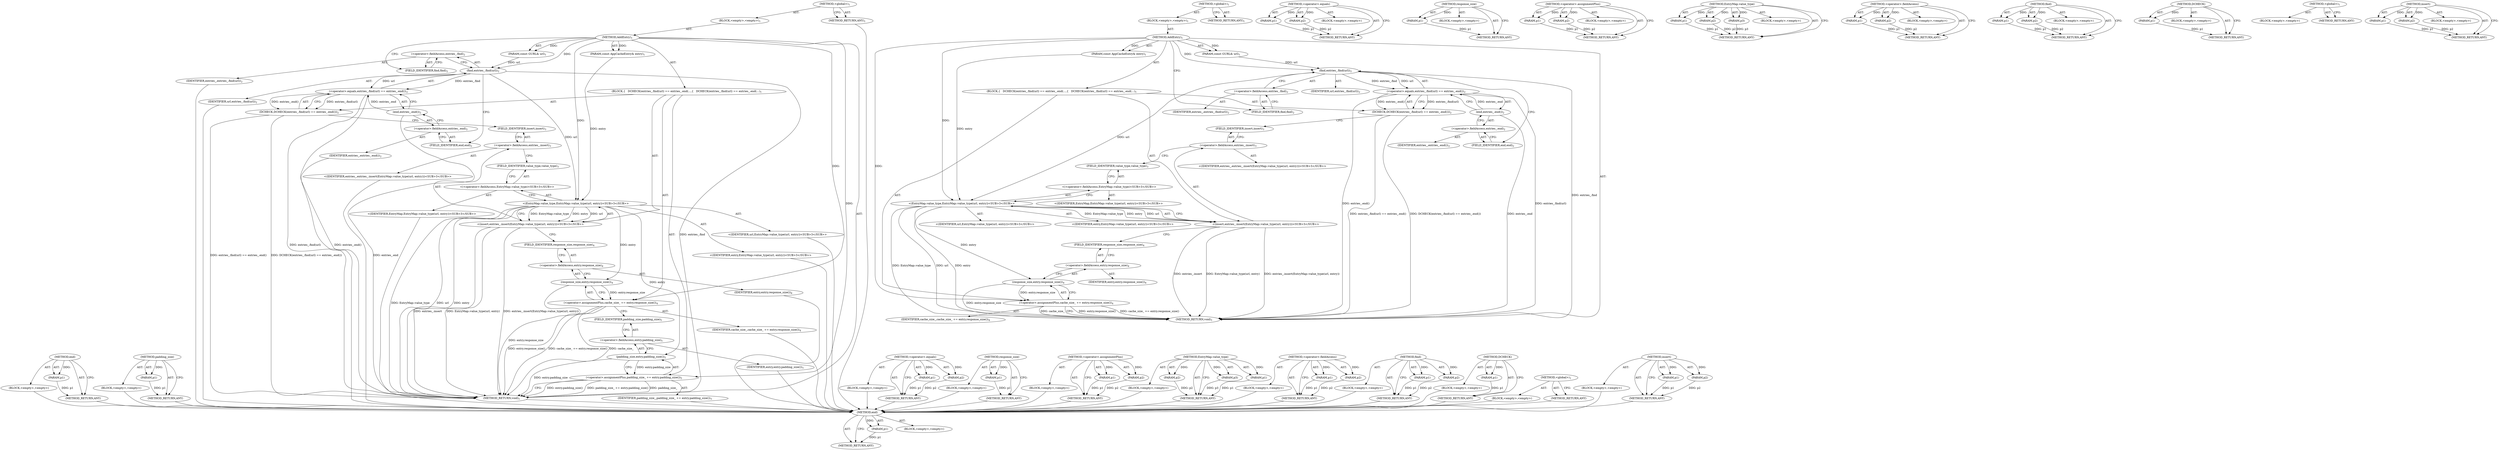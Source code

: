 digraph "insert" {
vulnerable_77 [label=<(METHOD,end)>];
vulnerable_78 [label=<(PARAM,p1)>];
vulnerable_79 [label=<(BLOCK,&lt;empty&gt;,&lt;empty&gt;)>];
vulnerable_80 [label=<(METHOD_RETURN,ANY)>];
vulnerable_6 [label=<(METHOD,&lt;global&gt;)<SUB>1</SUB>>];
vulnerable_7 [label=<(BLOCK,&lt;empty&gt;,&lt;empty&gt;)<SUB>1</SUB>>];
vulnerable_8 [label=<(METHOD,AddEntry)<SUB>1</SUB>>];
vulnerable_9 [label=<(PARAM,const GURL&amp; url)<SUB>1</SUB>>];
vulnerable_10 [label=<(PARAM,const AppCacheEntry&amp; entry)<SUB>1</SUB>>];
vulnerable_11 [label=<(BLOCK,{
   DCHECK(entries_.find(url) == entries_.end(...,{
   DCHECK(entries_.find(url) == entries_.end(...)<SUB>1</SUB>>];
vulnerable_12 [label=<(DCHECK,DCHECK(entries_.find(url) == entries_.end()))<SUB>2</SUB>>];
vulnerable_13 [label=<(&lt;operator&gt;.equals,entries_.find(url) == entries_.end())<SUB>2</SUB>>];
vulnerable_14 [label=<(find,entries_.find(url))<SUB>2</SUB>>];
vulnerable_15 [label=<(&lt;operator&gt;.fieldAccess,entries_.find)<SUB>2</SUB>>];
vulnerable_16 [label=<(IDENTIFIER,entries_,entries_.find(url))<SUB>2</SUB>>];
vulnerable_17 [label=<(FIELD_IDENTIFIER,find,find)<SUB>2</SUB>>];
vulnerable_18 [label=<(IDENTIFIER,url,entries_.find(url))<SUB>2</SUB>>];
vulnerable_19 [label=<(end,entries_.end())<SUB>2</SUB>>];
vulnerable_20 [label=<(&lt;operator&gt;.fieldAccess,entries_.end)<SUB>2</SUB>>];
vulnerable_21 [label=<(IDENTIFIER,entries_,entries_.end())<SUB>2</SUB>>];
vulnerable_22 [label=<(FIELD_IDENTIFIER,end,end)<SUB>2</SUB>>];
vulnerable_23 [label="<(insert,entries_.insert(EntryMap::value_type(url, entry)))<SUB>3</SUB>>"];
vulnerable_24 [label=<(&lt;operator&gt;.fieldAccess,entries_.insert)<SUB>3</SUB>>];
vulnerable_25 [label="<(IDENTIFIER,entries_,entries_.insert(EntryMap::value_type(url, entry)))<SUB>3</SUB>>"];
vulnerable_26 [label=<(FIELD_IDENTIFIER,insert,insert)<SUB>3</SUB>>];
vulnerable_27 [label="<(EntryMap.value_type,EntryMap::value_type(url, entry))<SUB>3</SUB>>"];
vulnerable_28 [label="<(&lt;operator&gt;.fieldAccess,EntryMap::value_type)<SUB>3</SUB>>"];
vulnerable_29 [label="<(IDENTIFIER,EntryMap,EntryMap::value_type(url, entry))<SUB>3</SUB>>"];
vulnerable_30 [label=<(FIELD_IDENTIFIER,value_type,value_type)<SUB>3</SUB>>];
vulnerable_31 [label="<(IDENTIFIER,url,EntryMap::value_type(url, entry))<SUB>3</SUB>>"];
vulnerable_32 [label="<(IDENTIFIER,entry,EntryMap::value_type(url, entry))<SUB>3</SUB>>"];
vulnerable_33 [label=<(&lt;operator&gt;.assignmentPlus,cache_size_ += entry.response_size())<SUB>4</SUB>>];
vulnerable_34 [label=<(IDENTIFIER,cache_size_,cache_size_ += entry.response_size())<SUB>4</SUB>>];
vulnerable_35 [label=<(response_size,entry.response_size())<SUB>4</SUB>>];
vulnerable_36 [label=<(&lt;operator&gt;.fieldAccess,entry.response_size)<SUB>4</SUB>>];
vulnerable_37 [label=<(IDENTIFIER,entry,entry.response_size())<SUB>4</SUB>>];
vulnerable_38 [label=<(FIELD_IDENTIFIER,response_size,response_size)<SUB>4</SUB>>];
vulnerable_39 [label=<(METHOD_RETURN,void)<SUB>1</SUB>>];
vulnerable_41 [label=<(METHOD_RETURN,ANY)<SUB>1</SUB>>];
vulnerable_62 [label=<(METHOD,&lt;operator&gt;.equals)>];
vulnerable_63 [label=<(PARAM,p1)>];
vulnerable_64 [label=<(PARAM,p2)>];
vulnerable_65 [label=<(BLOCK,&lt;empty&gt;,&lt;empty&gt;)>];
vulnerable_66 [label=<(METHOD_RETURN,ANY)>];
vulnerable_97 [label=<(METHOD,response_size)>];
vulnerable_98 [label=<(PARAM,p1)>];
vulnerable_99 [label=<(BLOCK,&lt;empty&gt;,&lt;empty&gt;)>];
vulnerable_100 [label=<(METHOD_RETURN,ANY)>];
vulnerable_92 [label=<(METHOD,&lt;operator&gt;.assignmentPlus)>];
vulnerable_93 [label=<(PARAM,p1)>];
vulnerable_94 [label=<(PARAM,p2)>];
vulnerable_95 [label=<(BLOCK,&lt;empty&gt;,&lt;empty&gt;)>];
vulnerable_96 [label=<(METHOD_RETURN,ANY)>];
vulnerable_86 [label=<(METHOD,EntryMap.value_type)>];
vulnerable_87 [label=<(PARAM,p1)>];
vulnerable_88 [label=<(PARAM,p2)>];
vulnerable_89 [label=<(PARAM,p3)>];
vulnerable_90 [label=<(BLOCK,&lt;empty&gt;,&lt;empty&gt;)>];
vulnerable_91 [label=<(METHOD_RETURN,ANY)>];
vulnerable_72 [label=<(METHOD,&lt;operator&gt;.fieldAccess)>];
vulnerable_73 [label=<(PARAM,p1)>];
vulnerable_74 [label=<(PARAM,p2)>];
vulnerable_75 [label=<(BLOCK,&lt;empty&gt;,&lt;empty&gt;)>];
vulnerable_76 [label=<(METHOD_RETURN,ANY)>];
vulnerable_67 [label=<(METHOD,find)>];
vulnerable_68 [label=<(PARAM,p1)>];
vulnerable_69 [label=<(PARAM,p2)>];
vulnerable_70 [label=<(BLOCK,&lt;empty&gt;,&lt;empty&gt;)>];
vulnerable_71 [label=<(METHOD_RETURN,ANY)>];
vulnerable_58 [label=<(METHOD,DCHECK)>];
vulnerable_59 [label=<(PARAM,p1)>];
vulnerable_60 [label=<(BLOCK,&lt;empty&gt;,&lt;empty&gt;)>];
vulnerable_61 [label=<(METHOD_RETURN,ANY)>];
vulnerable_52 [label=<(METHOD,&lt;global&gt;)<SUB>1</SUB>>];
vulnerable_53 [label=<(BLOCK,&lt;empty&gt;,&lt;empty&gt;)>];
vulnerable_54 [label=<(METHOD_RETURN,ANY)>];
vulnerable_81 [label=<(METHOD,insert)>];
vulnerable_82 [label=<(PARAM,p1)>];
vulnerable_83 [label=<(PARAM,p2)>];
vulnerable_84 [label=<(BLOCK,&lt;empty&gt;,&lt;empty&gt;)>];
vulnerable_85 [label=<(METHOD_RETURN,ANY)>];
fixed_83 [label=<(METHOD,end)>];
fixed_84 [label=<(PARAM,p1)>];
fixed_85 [label=<(BLOCK,&lt;empty&gt;,&lt;empty&gt;)>];
fixed_86 [label=<(METHOD_RETURN,ANY)>];
fixed_107 [label=<(METHOD,padding_size)>];
fixed_108 [label=<(PARAM,p1)>];
fixed_109 [label=<(BLOCK,&lt;empty&gt;,&lt;empty&gt;)>];
fixed_110 [label=<(METHOD_RETURN,ANY)>];
fixed_6 [label=<(METHOD,&lt;global&gt;)<SUB>1</SUB>>];
fixed_7 [label=<(BLOCK,&lt;empty&gt;,&lt;empty&gt;)<SUB>1</SUB>>];
fixed_8 [label=<(METHOD,AddEntry)<SUB>1</SUB>>];
fixed_9 [label=<(PARAM,const GURL&amp; url)<SUB>1</SUB>>];
fixed_10 [label=<(PARAM,const AppCacheEntry&amp; entry)<SUB>1</SUB>>];
fixed_11 [label=<(BLOCK,{
   DCHECK(entries_.find(url) == entries_.end(...,{
   DCHECK(entries_.find(url) == entries_.end(...)<SUB>1</SUB>>];
fixed_12 [label=<(DCHECK,DCHECK(entries_.find(url) == entries_.end()))<SUB>2</SUB>>];
fixed_13 [label=<(&lt;operator&gt;.equals,entries_.find(url) == entries_.end())<SUB>2</SUB>>];
fixed_14 [label=<(find,entries_.find(url))<SUB>2</SUB>>];
fixed_15 [label=<(&lt;operator&gt;.fieldAccess,entries_.find)<SUB>2</SUB>>];
fixed_16 [label=<(IDENTIFIER,entries_,entries_.find(url))<SUB>2</SUB>>];
fixed_17 [label=<(FIELD_IDENTIFIER,find,find)<SUB>2</SUB>>];
fixed_18 [label=<(IDENTIFIER,url,entries_.find(url))<SUB>2</SUB>>];
fixed_19 [label=<(end,entries_.end())<SUB>2</SUB>>];
fixed_20 [label=<(&lt;operator&gt;.fieldAccess,entries_.end)<SUB>2</SUB>>];
fixed_21 [label=<(IDENTIFIER,entries_,entries_.end())<SUB>2</SUB>>];
fixed_22 [label=<(FIELD_IDENTIFIER,end,end)<SUB>2</SUB>>];
fixed_23 [label="<(insert,entries_.insert(EntryMap::value_type(url, entry)))<SUB>3</SUB>>"];
fixed_24 [label=<(&lt;operator&gt;.fieldAccess,entries_.insert)<SUB>3</SUB>>];
fixed_25 [label="<(IDENTIFIER,entries_,entries_.insert(EntryMap::value_type(url, entry)))<SUB>3</SUB>>"];
fixed_26 [label=<(FIELD_IDENTIFIER,insert,insert)<SUB>3</SUB>>];
fixed_27 [label="<(EntryMap.value_type,EntryMap::value_type(url, entry))<SUB>3</SUB>>"];
fixed_28 [label="<(&lt;operator&gt;.fieldAccess,EntryMap::value_type)<SUB>3</SUB>>"];
fixed_29 [label="<(IDENTIFIER,EntryMap,EntryMap::value_type(url, entry))<SUB>3</SUB>>"];
fixed_30 [label=<(FIELD_IDENTIFIER,value_type,value_type)<SUB>3</SUB>>];
fixed_31 [label="<(IDENTIFIER,url,EntryMap::value_type(url, entry))<SUB>3</SUB>>"];
fixed_32 [label="<(IDENTIFIER,entry,EntryMap::value_type(url, entry))<SUB>3</SUB>>"];
fixed_33 [label=<(&lt;operator&gt;.assignmentPlus,cache_size_ += entry.response_size())<SUB>4</SUB>>];
fixed_34 [label=<(IDENTIFIER,cache_size_,cache_size_ += entry.response_size())<SUB>4</SUB>>];
fixed_35 [label=<(response_size,entry.response_size())<SUB>4</SUB>>];
fixed_36 [label=<(&lt;operator&gt;.fieldAccess,entry.response_size)<SUB>4</SUB>>];
fixed_37 [label=<(IDENTIFIER,entry,entry.response_size())<SUB>4</SUB>>];
fixed_38 [label=<(FIELD_IDENTIFIER,response_size,response_size)<SUB>4</SUB>>];
fixed_39 [label=<(&lt;operator&gt;.assignmentPlus,padding_size_ += entry.padding_size())<SUB>5</SUB>>];
fixed_40 [label=<(IDENTIFIER,padding_size_,padding_size_ += entry.padding_size())<SUB>5</SUB>>];
fixed_41 [label=<(padding_size,entry.padding_size())<SUB>5</SUB>>];
fixed_42 [label=<(&lt;operator&gt;.fieldAccess,entry.padding_size)<SUB>5</SUB>>];
fixed_43 [label=<(IDENTIFIER,entry,entry.padding_size())<SUB>5</SUB>>];
fixed_44 [label=<(FIELD_IDENTIFIER,padding_size,padding_size)<SUB>5</SUB>>];
fixed_45 [label=<(METHOD_RETURN,void)<SUB>1</SUB>>];
fixed_47 [label=<(METHOD_RETURN,ANY)<SUB>1</SUB>>];
fixed_68 [label=<(METHOD,&lt;operator&gt;.equals)>];
fixed_69 [label=<(PARAM,p1)>];
fixed_70 [label=<(PARAM,p2)>];
fixed_71 [label=<(BLOCK,&lt;empty&gt;,&lt;empty&gt;)>];
fixed_72 [label=<(METHOD_RETURN,ANY)>];
fixed_103 [label=<(METHOD,response_size)>];
fixed_104 [label=<(PARAM,p1)>];
fixed_105 [label=<(BLOCK,&lt;empty&gt;,&lt;empty&gt;)>];
fixed_106 [label=<(METHOD_RETURN,ANY)>];
fixed_98 [label=<(METHOD,&lt;operator&gt;.assignmentPlus)>];
fixed_99 [label=<(PARAM,p1)>];
fixed_100 [label=<(PARAM,p2)>];
fixed_101 [label=<(BLOCK,&lt;empty&gt;,&lt;empty&gt;)>];
fixed_102 [label=<(METHOD_RETURN,ANY)>];
fixed_92 [label=<(METHOD,EntryMap.value_type)>];
fixed_93 [label=<(PARAM,p1)>];
fixed_94 [label=<(PARAM,p2)>];
fixed_95 [label=<(PARAM,p3)>];
fixed_96 [label=<(BLOCK,&lt;empty&gt;,&lt;empty&gt;)>];
fixed_97 [label=<(METHOD_RETURN,ANY)>];
fixed_78 [label=<(METHOD,&lt;operator&gt;.fieldAccess)>];
fixed_79 [label=<(PARAM,p1)>];
fixed_80 [label=<(PARAM,p2)>];
fixed_81 [label=<(BLOCK,&lt;empty&gt;,&lt;empty&gt;)>];
fixed_82 [label=<(METHOD_RETURN,ANY)>];
fixed_73 [label=<(METHOD,find)>];
fixed_74 [label=<(PARAM,p1)>];
fixed_75 [label=<(PARAM,p2)>];
fixed_76 [label=<(BLOCK,&lt;empty&gt;,&lt;empty&gt;)>];
fixed_77 [label=<(METHOD_RETURN,ANY)>];
fixed_64 [label=<(METHOD,DCHECK)>];
fixed_65 [label=<(PARAM,p1)>];
fixed_66 [label=<(BLOCK,&lt;empty&gt;,&lt;empty&gt;)>];
fixed_67 [label=<(METHOD_RETURN,ANY)>];
fixed_58 [label=<(METHOD,&lt;global&gt;)<SUB>1</SUB>>];
fixed_59 [label=<(BLOCK,&lt;empty&gt;,&lt;empty&gt;)>];
fixed_60 [label=<(METHOD_RETURN,ANY)>];
fixed_87 [label=<(METHOD,insert)>];
fixed_88 [label=<(PARAM,p1)>];
fixed_89 [label=<(PARAM,p2)>];
fixed_90 [label=<(BLOCK,&lt;empty&gt;,&lt;empty&gt;)>];
fixed_91 [label=<(METHOD_RETURN,ANY)>];
vulnerable_77 -> vulnerable_78  [key=0, label="AST: "];
vulnerable_77 -> vulnerable_78  [key=1, label="DDG: "];
vulnerable_77 -> vulnerable_79  [key=0, label="AST: "];
vulnerable_77 -> vulnerable_80  [key=0, label="AST: "];
vulnerable_77 -> vulnerable_80  [key=1, label="CFG: "];
vulnerable_78 -> vulnerable_80  [key=0, label="DDG: p1"];
vulnerable_6 -> vulnerable_7  [key=0, label="AST: "];
vulnerable_6 -> vulnerable_41  [key=0, label="AST: "];
vulnerable_6 -> vulnerable_41  [key=1, label="CFG: "];
vulnerable_7 -> vulnerable_8  [key=0, label="AST: "];
vulnerable_8 -> vulnerable_9  [key=0, label="AST: "];
vulnerable_8 -> vulnerable_9  [key=1, label="DDG: "];
vulnerable_8 -> vulnerable_10  [key=0, label="AST: "];
vulnerable_8 -> vulnerable_10  [key=1, label="DDG: "];
vulnerable_8 -> vulnerable_11  [key=0, label="AST: "];
vulnerable_8 -> vulnerable_39  [key=0, label="AST: "];
vulnerable_8 -> vulnerable_17  [key=0, label="CFG: "];
vulnerable_8 -> vulnerable_33  [key=0, label="DDG: "];
vulnerable_8 -> vulnerable_27  [key=0, label="DDG: "];
vulnerable_8 -> vulnerable_14  [key=0, label="DDG: "];
vulnerable_9 -> vulnerable_14  [key=0, label="DDG: url"];
vulnerable_10 -> vulnerable_27  [key=0, label="DDG: entry"];
vulnerable_11 -> vulnerable_12  [key=0, label="AST: "];
vulnerable_11 -> vulnerable_23  [key=0, label="AST: "];
vulnerable_11 -> vulnerable_33  [key=0, label="AST: "];
vulnerable_12 -> vulnerable_13  [key=0, label="AST: "];
vulnerable_12 -> vulnerable_26  [key=0, label="CFG: "];
vulnerable_12 -> vulnerable_39  [key=0, label="DDG: entries_.find(url) == entries_.end()"];
vulnerable_12 -> vulnerable_39  [key=1, label="DDG: DCHECK(entries_.find(url) == entries_.end())"];
vulnerable_13 -> vulnerable_14  [key=0, label="AST: "];
vulnerable_13 -> vulnerable_19  [key=0, label="AST: "];
vulnerable_13 -> vulnerable_12  [key=0, label="CFG: "];
vulnerable_13 -> vulnerable_12  [key=1, label="DDG: entries_.find(url)"];
vulnerable_13 -> vulnerable_12  [key=2, label="DDG: entries_.end()"];
vulnerable_13 -> vulnerable_39  [key=0, label="DDG: entries_.find(url)"];
vulnerable_13 -> vulnerable_39  [key=1, label="DDG: entries_.end()"];
vulnerable_14 -> vulnerable_15  [key=0, label="AST: "];
vulnerable_14 -> vulnerable_18  [key=0, label="AST: "];
vulnerable_14 -> vulnerable_22  [key=0, label="CFG: "];
vulnerable_14 -> vulnerable_39  [key=0, label="DDG: entries_.find"];
vulnerable_14 -> vulnerable_13  [key=0, label="DDG: entries_.find"];
vulnerable_14 -> vulnerable_13  [key=1, label="DDG: url"];
vulnerable_14 -> vulnerable_27  [key=0, label="DDG: url"];
vulnerable_15 -> vulnerable_16  [key=0, label="AST: "];
vulnerable_15 -> vulnerable_17  [key=0, label="AST: "];
vulnerable_15 -> vulnerable_14  [key=0, label="CFG: "];
vulnerable_17 -> vulnerable_15  [key=0, label="CFG: "];
vulnerable_19 -> vulnerable_20  [key=0, label="AST: "];
vulnerable_19 -> vulnerable_13  [key=0, label="CFG: "];
vulnerable_19 -> vulnerable_13  [key=1, label="DDG: entries_.end"];
vulnerable_19 -> vulnerable_39  [key=0, label="DDG: entries_.end"];
vulnerable_20 -> vulnerable_21  [key=0, label="AST: "];
vulnerable_20 -> vulnerable_22  [key=0, label="AST: "];
vulnerable_20 -> vulnerable_19  [key=0, label="CFG: "];
vulnerable_22 -> vulnerable_20  [key=0, label="CFG: "];
vulnerable_23 -> vulnerable_24  [key=0, label="AST: "];
vulnerable_23 -> vulnerable_27  [key=0, label="AST: "];
vulnerable_23 -> vulnerable_38  [key=0, label="CFG: "];
vulnerable_23 -> vulnerable_39  [key=0, label="DDG: entries_.insert"];
vulnerable_23 -> vulnerable_39  [key=1, label="DDG: EntryMap::value_type(url, entry)"];
vulnerable_23 -> vulnerable_39  [key=2, label="DDG: entries_.insert(EntryMap::value_type(url, entry))"];
vulnerable_24 -> vulnerable_25  [key=0, label="AST: "];
vulnerable_24 -> vulnerable_26  [key=0, label="AST: "];
vulnerable_24 -> vulnerable_30  [key=0, label="CFG: "];
vulnerable_26 -> vulnerable_24  [key=0, label="CFG: "];
vulnerable_27 -> vulnerable_28  [key=0, label="AST: "];
vulnerable_27 -> vulnerable_31  [key=0, label="AST: "];
vulnerable_27 -> vulnerable_32  [key=0, label="AST: "];
vulnerable_27 -> vulnerable_23  [key=0, label="CFG: "];
vulnerable_27 -> vulnerable_23  [key=1, label="DDG: EntryMap::value_type"];
vulnerable_27 -> vulnerable_23  [key=2, label="DDG: url"];
vulnerable_27 -> vulnerable_23  [key=3, label="DDG: entry"];
vulnerable_27 -> vulnerable_39  [key=0, label="DDG: EntryMap::value_type"];
vulnerable_27 -> vulnerable_39  [key=1, label="DDG: url"];
vulnerable_27 -> vulnerable_39  [key=2, label="DDG: entry"];
vulnerable_27 -> vulnerable_35  [key=0, label="DDG: entry"];
vulnerable_28 -> vulnerable_29  [key=0, label="AST: "];
vulnerable_28 -> vulnerable_30  [key=0, label="AST: "];
vulnerable_28 -> vulnerable_27  [key=0, label="CFG: "];
vulnerable_30 -> vulnerable_28  [key=0, label="CFG: "];
vulnerable_33 -> vulnerable_34  [key=0, label="AST: "];
vulnerable_33 -> vulnerable_35  [key=0, label="AST: "];
vulnerable_33 -> vulnerable_39  [key=0, label="CFG: "];
vulnerable_33 -> vulnerable_39  [key=1, label="DDG: entry.response_size()"];
vulnerable_33 -> vulnerable_39  [key=2, label="DDG: cache_size_ += entry.response_size()"];
vulnerable_33 -> vulnerable_39  [key=3, label="DDG: cache_size_"];
vulnerable_35 -> vulnerable_36  [key=0, label="AST: "];
vulnerable_35 -> vulnerable_33  [key=0, label="CFG: "];
vulnerable_35 -> vulnerable_33  [key=1, label="DDG: entry.response_size"];
vulnerable_35 -> vulnerable_39  [key=0, label="DDG: entry.response_size"];
vulnerable_36 -> vulnerable_37  [key=0, label="AST: "];
vulnerable_36 -> vulnerable_38  [key=0, label="AST: "];
vulnerable_36 -> vulnerable_35  [key=0, label="CFG: "];
vulnerable_38 -> vulnerable_36  [key=0, label="CFG: "];
vulnerable_62 -> vulnerable_63  [key=0, label="AST: "];
vulnerable_62 -> vulnerable_63  [key=1, label="DDG: "];
vulnerable_62 -> vulnerable_65  [key=0, label="AST: "];
vulnerable_62 -> vulnerable_64  [key=0, label="AST: "];
vulnerable_62 -> vulnerable_64  [key=1, label="DDG: "];
vulnerable_62 -> vulnerable_66  [key=0, label="AST: "];
vulnerable_62 -> vulnerable_66  [key=1, label="CFG: "];
vulnerable_63 -> vulnerable_66  [key=0, label="DDG: p1"];
vulnerable_64 -> vulnerable_66  [key=0, label="DDG: p2"];
vulnerable_97 -> vulnerable_98  [key=0, label="AST: "];
vulnerable_97 -> vulnerable_98  [key=1, label="DDG: "];
vulnerable_97 -> vulnerable_99  [key=0, label="AST: "];
vulnerable_97 -> vulnerable_100  [key=0, label="AST: "];
vulnerable_97 -> vulnerable_100  [key=1, label="CFG: "];
vulnerable_98 -> vulnerable_100  [key=0, label="DDG: p1"];
vulnerable_92 -> vulnerable_93  [key=0, label="AST: "];
vulnerable_92 -> vulnerable_93  [key=1, label="DDG: "];
vulnerable_92 -> vulnerable_95  [key=0, label="AST: "];
vulnerable_92 -> vulnerable_94  [key=0, label="AST: "];
vulnerable_92 -> vulnerable_94  [key=1, label="DDG: "];
vulnerable_92 -> vulnerable_96  [key=0, label="AST: "];
vulnerable_92 -> vulnerable_96  [key=1, label="CFG: "];
vulnerable_93 -> vulnerable_96  [key=0, label="DDG: p1"];
vulnerable_94 -> vulnerable_96  [key=0, label="DDG: p2"];
vulnerable_86 -> vulnerable_87  [key=0, label="AST: "];
vulnerable_86 -> vulnerable_87  [key=1, label="DDG: "];
vulnerable_86 -> vulnerable_90  [key=0, label="AST: "];
vulnerable_86 -> vulnerable_88  [key=0, label="AST: "];
vulnerable_86 -> vulnerable_88  [key=1, label="DDG: "];
vulnerable_86 -> vulnerable_91  [key=0, label="AST: "];
vulnerable_86 -> vulnerable_91  [key=1, label="CFG: "];
vulnerable_86 -> vulnerable_89  [key=0, label="AST: "];
vulnerable_86 -> vulnerable_89  [key=1, label="DDG: "];
vulnerable_87 -> vulnerable_91  [key=0, label="DDG: p1"];
vulnerable_88 -> vulnerable_91  [key=0, label="DDG: p2"];
vulnerable_89 -> vulnerable_91  [key=0, label="DDG: p3"];
vulnerable_72 -> vulnerable_73  [key=0, label="AST: "];
vulnerable_72 -> vulnerable_73  [key=1, label="DDG: "];
vulnerable_72 -> vulnerable_75  [key=0, label="AST: "];
vulnerable_72 -> vulnerable_74  [key=0, label="AST: "];
vulnerable_72 -> vulnerable_74  [key=1, label="DDG: "];
vulnerable_72 -> vulnerable_76  [key=0, label="AST: "];
vulnerable_72 -> vulnerable_76  [key=1, label="CFG: "];
vulnerable_73 -> vulnerable_76  [key=0, label="DDG: p1"];
vulnerable_74 -> vulnerable_76  [key=0, label="DDG: p2"];
vulnerable_67 -> vulnerable_68  [key=0, label="AST: "];
vulnerable_67 -> vulnerable_68  [key=1, label="DDG: "];
vulnerable_67 -> vulnerable_70  [key=0, label="AST: "];
vulnerable_67 -> vulnerable_69  [key=0, label="AST: "];
vulnerable_67 -> vulnerable_69  [key=1, label="DDG: "];
vulnerable_67 -> vulnerable_71  [key=0, label="AST: "];
vulnerable_67 -> vulnerable_71  [key=1, label="CFG: "];
vulnerable_68 -> vulnerable_71  [key=0, label="DDG: p1"];
vulnerable_69 -> vulnerable_71  [key=0, label="DDG: p2"];
vulnerable_58 -> vulnerable_59  [key=0, label="AST: "];
vulnerable_58 -> vulnerable_59  [key=1, label="DDG: "];
vulnerable_58 -> vulnerable_60  [key=0, label="AST: "];
vulnerable_58 -> vulnerable_61  [key=0, label="AST: "];
vulnerable_58 -> vulnerable_61  [key=1, label="CFG: "];
vulnerable_59 -> vulnerable_61  [key=0, label="DDG: p1"];
vulnerable_52 -> vulnerable_53  [key=0, label="AST: "];
vulnerable_52 -> vulnerable_54  [key=0, label="AST: "];
vulnerable_52 -> vulnerable_54  [key=1, label="CFG: "];
vulnerable_81 -> vulnerable_82  [key=0, label="AST: "];
vulnerable_81 -> vulnerable_82  [key=1, label="DDG: "];
vulnerable_81 -> vulnerable_84  [key=0, label="AST: "];
vulnerable_81 -> vulnerable_83  [key=0, label="AST: "];
vulnerable_81 -> vulnerable_83  [key=1, label="DDG: "];
vulnerable_81 -> vulnerable_85  [key=0, label="AST: "];
vulnerable_81 -> vulnerable_85  [key=1, label="CFG: "];
vulnerable_82 -> vulnerable_85  [key=0, label="DDG: p1"];
vulnerable_83 -> vulnerable_85  [key=0, label="DDG: p2"];
fixed_83 -> fixed_84  [key=0, label="AST: "];
fixed_83 -> fixed_84  [key=1, label="DDG: "];
fixed_83 -> fixed_85  [key=0, label="AST: "];
fixed_83 -> fixed_86  [key=0, label="AST: "];
fixed_83 -> fixed_86  [key=1, label="CFG: "];
fixed_84 -> fixed_86  [key=0, label="DDG: p1"];
fixed_85 -> vulnerable_77  [key=0];
fixed_86 -> vulnerable_77  [key=0];
fixed_107 -> fixed_108  [key=0, label="AST: "];
fixed_107 -> fixed_108  [key=1, label="DDG: "];
fixed_107 -> fixed_109  [key=0, label="AST: "];
fixed_107 -> fixed_110  [key=0, label="AST: "];
fixed_107 -> fixed_110  [key=1, label="CFG: "];
fixed_108 -> fixed_110  [key=0, label="DDG: p1"];
fixed_109 -> vulnerable_77  [key=0];
fixed_110 -> vulnerable_77  [key=0];
fixed_6 -> fixed_7  [key=0, label="AST: "];
fixed_6 -> fixed_47  [key=0, label="AST: "];
fixed_6 -> fixed_47  [key=1, label="CFG: "];
fixed_7 -> fixed_8  [key=0, label="AST: "];
fixed_8 -> fixed_9  [key=0, label="AST: "];
fixed_8 -> fixed_9  [key=1, label="DDG: "];
fixed_8 -> fixed_10  [key=0, label="AST: "];
fixed_8 -> fixed_10  [key=1, label="DDG: "];
fixed_8 -> fixed_11  [key=0, label="AST: "];
fixed_8 -> fixed_45  [key=0, label="AST: "];
fixed_8 -> fixed_17  [key=0, label="CFG: "];
fixed_8 -> fixed_33  [key=0, label="DDG: "];
fixed_8 -> fixed_39  [key=0, label="DDG: "];
fixed_8 -> fixed_27  [key=0, label="DDG: "];
fixed_8 -> fixed_14  [key=0, label="DDG: "];
fixed_9 -> fixed_14  [key=0, label="DDG: url"];
fixed_10 -> fixed_27  [key=0, label="DDG: entry"];
fixed_11 -> fixed_12  [key=0, label="AST: "];
fixed_11 -> fixed_23  [key=0, label="AST: "];
fixed_11 -> fixed_33  [key=0, label="AST: "];
fixed_11 -> fixed_39  [key=0, label="AST: "];
fixed_12 -> fixed_13  [key=0, label="AST: "];
fixed_12 -> fixed_26  [key=0, label="CFG: "];
fixed_12 -> fixed_45  [key=0, label="DDG: entries_.find(url) == entries_.end()"];
fixed_12 -> fixed_45  [key=1, label="DDG: DCHECK(entries_.find(url) == entries_.end())"];
fixed_13 -> fixed_14  [key=0, label="AST: "];
fixed_13 -> fixed_19  [key=0, label="AST: "];
fixed_13 -> fixed_12  [key=0, label="CFG: "];
fixed_13 -> fixed_12  [key=1, label="DDG: entries_.find(url)"];
fixed_13 -> fixed_12  [key=2, label="DDG: entries_.end()"];
fixed_13 -> fixed_45  [key=0, label="DDG: entries_.find(url)"];
fixed_13 -> fixed_45  [key=1, label="DDG: entries_.end()"];
fixed_14 -> fixed_15  [key=0, label="AST: "];
fixed_14 -> fixed_18  [key=0, label="AST: "];
fixed_14 -> fixed_22  [key=0, label="CFG: "];
fixed_14 -> fixed_45  [key=0, label="DDG: entries_.find"];
fixed_14 -> fixed_13  [key=0, label="DDG: entries_.find"];
fixed_14 -> fixed_13  [key=1, label="DDG: url"];
fixed_14 -> fixed_27  [key=0, label="DDG: url"];
fixed_15 -> fixed_16  [key=0, label="AST: "];
fixed_15 -> fixed_17  [key=0, label="AST: "];
fixed_15 -> fixed_14  [key=0, label="CFG: "];
fixed_16 -> vulnerable_77  [key=0];
fixed_17 -> fixed_15  [key=0, label="CFG: "];
fixed_18 -> vulnerable_77  [key=0];
fixed_19 -> fixed_20  [key=0, label="AST: "];
fixed_19 -> fixed_13  [key=0, label="CFG: "];
fixed_19 -> fixed_13  [key=1, label="DDG: entries_.end"];
fixed_19 -> fixed_45  [key=0, label="DDG: entries_.end"];
fixed_20 -> fixed_21  [key=0, label="AST: "];
fixed_20 -> fixed_22  [key=0, label="AST: "];
fixed_20 -> fixed_19  [key=0, label="CFG: "];
fixed_21 -> vulnerable_77  [key=0];
fixed_22 -> fixed_20  [key=0, label="CFG: "];
fixed_23 -> fixed_24  [key=0, label="AST: "];
fixed_23 -> fixed_27  [key=0, label="AST: "];
fixed_23 -> fixed_38  [key=0, label="CFG: "];
fixed_23 -> fixed_45  [key=0, label="DDG: entries_.insert"];
fixed_23 -> fixed_45  [key=1, label="DDG: EntryMap::value_type(url, entry)"];
fixed_23 -> fixed_45  [key=2, label="DDG: entries_.insert(EntryMap::value_type(url, entry))"];
fixed_24 -> fixed_25  [key=0, label="AST: "];
fixed_24 -> fixed_26  [key=0, label="AST: "];
fixed_24 -> fixed_30  [key=0, label="CFG: "];
fixed_25 -> vulnerable_77  [key=0];
fixed_26 -> fixed_24  [key=0, label="CFG: "];
fixed_27 -> fixed_28  [key=0, label="AST: "];
fixed_27 -> fixed_31  [key=0, label="AST: "];
fixed_27 -> fixed_32  [key=0, label="AST: "];
fixed_27 -> fixed_23  [key=0, label="CFG: "];
fixed_27 -> fixed_23  [key=1, label="DDG: EntryMap::value_type"];
fixed_27 -> fixed_23  [key=2, label="DDG: url"];
fixed_27 -> fixed_23  [key=3, label="DDG: entry"];
fixed_27 -> fixed_45  [key=0, label="DDG: EntryMap::value_type"];
fixed_27 -> fixed_45  [key=1, label="DDG: url"];
fixed_27 -> fixed_45  [key=2, label="DDG: entry"];
fixed_27 -> fixed_35  [key=0, label="DDG: entry"];
fixed_27 -> fixed_41  [key=0, label="DDG: entry"];
fixed_28 -> fixed_29  [key=0, label="AST: "];
fixed_28 -> fixed_30  [key=0, label="AST: "];
fixed_28 -> fixed_27  [key=0, label="CFG: "];
fixed_29 -> vulnerable_77  [key=0];
fixed_30 -> fixed_28  [key=0, label="CFG: "];
fixed_31 -> vulnerable_77  [key=0];
fixed_32 -> vulnerable_77  [key=0];
fixed_33 -> fixed_34  [key=0, label="AST: "];
fixed_33 -> fixed_35  [key=0, label="AST: "];
fixed_33 -> fixed_44  [key=0, label="CFG: "];
fixed_33 -> fixed_45  [key=0, label="DDG: entry.response_size()"];
fixed_33 -> fixed_45  [key=1, label="DDG: cache_size_ += entry.response_size()"];
fixed_33 -> fixed_45  [key=2, label="DDG: cache_size_"];
fixed_34 -> vulnerable_77  [key=0];
fixed_35 -> fixed_36  [key=0, label="AST: "];
fixed_35 -> fixed_33  [key=0, label="CFG: "];
fixed_35 -> fixed_33  [key=1, label="DDG: entry.response_size"];
fixed_35 -> fixed_45  [key=0, label="DDG: entry.response_size"];
fixed_36 -> fixed_37  [key=0, label="AST: "];
fixed_36 -> fixed_38  [key=0, label="AST: "];
fixed_36 -> fixed_35  [key=0, label="CFG: "];
fixed_37 -> vulnerable_77  [key=0];
fixed_38 -> fixed_36  [key=0, label="CFG: "];
fixed_39 -> fixed_40  [key=0, label="AST: "];
fixed_39 -> fixed_41  [key=0, label="AST: "];
fixed_39 -> fixed_45  [key=0, label="CFG: "];
fixed_39 -> fixed_45  [key=1, label="DDG: entry.padding_size()"];
fixed_39 -> fixed_45  [key=2, label="DDG: padding_size_ += entry.padding_size()"];
fixed_39 -> fixed_45  [key=3, label="DDG: padding_size_"];
fixed_40 -> vulnerable_77  [key=0];
fixed_41 -> fixed_42  [key=0, label="AST: "];
fixed_41 -> fixed_39  [key=0, label="CFG: "];
fixed_41 -> fixed_39  [key=1, label="DDG: entry.padding_size"];
fixed_41 -> fixed_45  [key=0, label="DDG: entry.padding_size"];
fixed_42 -> fixed_43  [key=0, label="AST: "];
fixed_42 -> fixed_44  [key=0, label="AST: "];
fixed_42 -> fixed_41  [key=0, label="CFG: "];
fixed_43 -> vulnerable_77  [key=0];
fixed_44 -> fixed_42  [key=0, label="CFG: "];
fixed_45 -> vulnerable_77  [key=0];
fixed_47 -> vulnerable_77  [key=0];
fixed_68 -> fixed_69  [key=0, label="AST: "];
fixed_68 -> fixed_69  [key=1, label="DDG: "];
fixed_68 -> fixed_71  [key=0, label="AST: "];
fixed_68 -> fixed_70  [key=0, label="AST: "];
fixed_68 -> fixed_70  [key=1, label="DDG: "];
fixed_68 -> fixed_72  [key=0, label="AST: "];
fixed_68 -> fixed_72  [key=1, label="CFG: "];
fixed_69 -> fixed_72  [key=0, label="DDG: p1"];
fixed_70 -> fixed_72  [key=0, label="DDG: p2"];
fixed_71 -> vulnerable_77  [key=0];
fixed_72 -> vulnerable_77  [key=0];
fixed_103 -> fixed_104  [key=0, label="AST: "];
fixed_103 -> fixed_104  [key=1, label="DDG: "];
fixed_103 -> fixed_105  [key=0, label="AST: "];
fixed_103 -> fixed_106  [key=0, label="AST: "];
fixed_103 -> fixed_106  [key=1, label="CFG: "];
fixed_104 -> fixed_106  [key=0, label="DDG: p1"];
fixed_105 -> vulnerable_77  [key=0];
fixed_106 -> vulnerable_77  [key=0];
fixed_98 -> fixed_99  [key=0, label="AST: "];
fixed_98 -> fixed_99  [key=1, label="DDG: "];
fixed_98 -> fixed_101  [key=0, label="AST: "];
fixed_98 -> fixed_100  [key=0, label="AST: "];
fixed_98 -> fixed_100  [key=1, label="DDG: "];
fixed_98 -> fixed_102  [key=0, label="AST: "];
fixed_98 -> fixed_102  [key=1, label="CFG: "];
fixed_99 -> fixed_102  [key=0, label="DDG: p1"];
fixed_100 -> fixed_102  [key=0, label="DDG: p2"];
fixed_101 -> vulnerable_77  [key=0];
fixed_102 -> vulnerable_77  [key=0];
fixed_92 -> fixed_93  [key=0, label="AST: "];
fixed_92 -> fixed_93  [key=1, label="DDG: "];
fixed_92 -> fixed_96  [key=0, label="AST: "];
fixed_92 -> fixed_94  [key=0, label="AST: "];
fixed_92 -> fixed_94  [key=1, label="DDG: "];
fixed_92 -> fixed_97  [key=0, label="AST: "];
fixed_92 -> fixed_97  [key=1, label="CFG: "];
fixed_92 -> fixed_95  [key=0, label="AST: "];
fixed_92 -> fixed_95  [key=1, label="DDG: "];
fixed_93 -> fixed_97  [key=0, label="DDG: p1"];
fixed_94 -> fixed_97  [key=0, label="DDG: p2"];
fixed_95 -> fixed_97  [key=0, label="DDG: p3"];
fixed_96 -> vulnerable_77  [key=0];
fixed_97 -> vulnerable_77  [key=0];
fixed_78 -> fixed_79  [key=0, label="AST: "];
fixed_78 -> fixed_79  [key=1, label="DDG: "];
fixed_78 -> fixed_81  [key=0, label="AST: "];
fixed_78 -> fixed_80  [key=0, label="AST: "];
fixed_78 -> fixed_80  [key=1, label="DDG: "];
fixed_78 -> fixed_82  [key=0, label="AST: "];
fixed_78 -> fixed_82  [key=1, label="CFG: "];
fixed_79 -> fixed_82  [key=0, label="DDG: p1"];
fixed_80 -> fixed_82  [key=0, label="DDG: p2"];
fixed_81 -> vulnerable_77  [key=0];
fixed_82 -> vulnerable_77  [key=0];
fixed_73 -> fixed_74  [key=0, label="AST: "];
fixed_73 -> fixed_74  [key=1, label="DDG: "];
fixed_73 -> fixed_76  [key=0, label="AST: "];
fixed_73 -> fixed_75  [key=0, label="AST: "];
fixed_73 -> fixed_75  [key=1, label="DDG: "];
fixed_73 -> fixed_77  [key=0, label="AST: "];
fixed_73 -> fixed_77  [key=1, label="CFG: "];
fixed_74 -> fixed_77  [key=0, label="DDG: p1"];
fixed_75 -> fixed_77  [key=0, label="DDG: p2"];
fixed_76 -> vulnerable_77  [key=0];
fixed_77 -> vulnerable_77  [key=0];
fixed_64 -> fixed_65  [key=0, label="AST: "];
fixed_64 -> fixed_65  [key=1, label="DDG: "];
fixed_64 -> fixed_66  [key=0, label="AST: "];
fixed_64 -> fixed_67  [key=0, label="AST: "];
fixed_64 -> fixed_67  [key=1, label="CFG: "];
fixed_65 -> fixed_67  [key=0, label="DDG: p1"];
fixed_66 -> vulnerable_77  [key=0];
fixed_67 -> vulnerable_77  [key=0];
fixed_58 -> fixed_59  [key=0, label="AST: "];
fixed_58 -> fixed_60  [key=0, label="AST: "];
fixed_58 -> fixed_60  [key=1, label="CFG: "];
fixed_59 -> vulnerable_77  [key=0];
fixed_60 -> vulnerable_77  [key=0];
fixed_87 -> fixed_88  [key=0, label="AST: "];
fixed_87 -> fixed_88  [key=1, label="DDG: "];
fixed_87 -> fixed_90  [key=0, label="AST: "];
fixed_87 -> fixed_89  [key=0, label="AST: "];
fixed_87 -> fixed_89  [key=1, label="DDG: "];
fixed_87 -> fixed_91  [key=0, label="AST: "];
fixed_87 -> fixed_91  [key=1, label="CFG: "];
fixed_88 -> fixed_91  [key=0, label="DDG: p1"];
fixed_89 -> fixed_91  [key=0, label="DDG: p2"];
fixed_90 -> vulnerable_77  [key=0];
fixed_91 -> vulnerable_77  [key=0];
}
